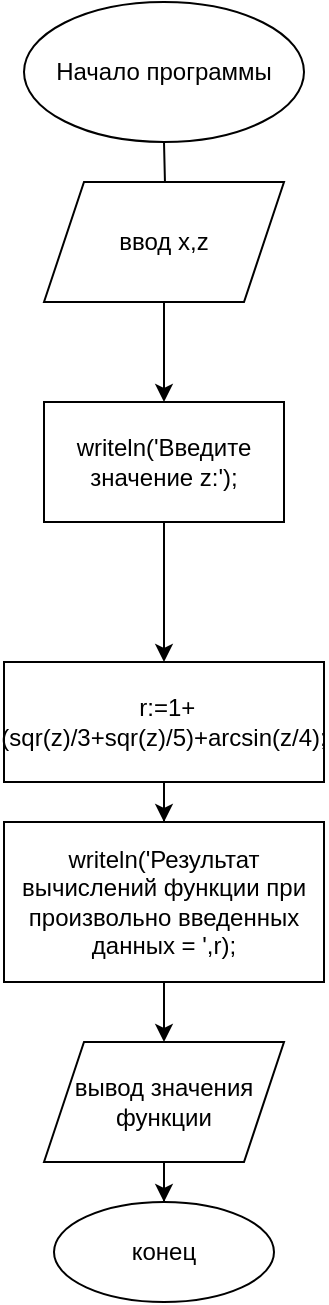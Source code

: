 <mxfile version="21.6.8" type="device">
  <diagram name="Страница — 1" id="4t-SJwL5McRlCFzantra">
    <mxGraphModel dx="983" dy="820" grid="1" gridSize="10" guides="1" tooltips="1" connect="1" arrows="1" fold="1" page="1" pageScale="1" pageWidth="827" pageHeight="1169" math="0" shadow="0">
      <root>
        <mxCell id="0" />
        <mxCell id="1" parent="0" />
        <mxCell id="iJofAyuOvvxYCgKNpQL2-3" value="" style="edgeStyle=orthogonalEdgeStyle;rounded=0;orthogonalLoop=1;jettySize=auto;html=1;" parent="1" target="iJofAyuOvvxYCgKNpQL2-2" edge="1">
          <mxGeometry relative="1" as="geometry">
            <mxPoint x="270" y="100" as="sourcePoint" />
          </mxGeometry>
        </mxCell>
        <mxCell id="DbkxUpFc9EmO3w75Wc3p-1" style="edgeStyle=orthogonalEdgeStyle;rounded=0;orthogonalLoop=1;jettySize=auto;html=1;exitX=0.5;exitY=1;exitDx=0;exitDy=0;entryX=0.5;entryY=0;entryDx=0;entryDy=0;" parent="1" source="iJofAyuOvvxYCgKNpQL2-2" target="iJofAyuOvvxYCgKNpQL2-6" edge="1">
          <mxGeometry relative="1" as="geometry" />
        </mxCell>
        <mxCell id="iJofAyuOvvxYCgKNpQL2-2" value="ввод x,z" style="shape=parallelogram;perimeter=parallelogramPerimeter;whiteSpace=wrap;html=1;fixedSize=1;" parent="1" vertex="1">
          <mxGeometry x="210" y="120" width="120" height="60" as="geometry" />
        </mxCell>
        <mxCell id="iJofAyuOvvxYCgKNpQL2-10" value="" style="edgeStyle=orthogonalEdgeStyle;rounded=0;orthogonalLoop=1;jettySize=auto;html=1;" parent="1" source="iJofAyuOvvxYCgKNpQL2-6" target="iJofAyuOvvxYCgKNpQL2-9" edge="1">
          <mxGeometry relative="1" as="geometry" />
        </mxCell>
        <mxCell id="iJofAyuOvvxYCgKNpQL2-6" value="writeln(&#39;Введите значение z:&#39;);" style="whiteSpace=wrap;html=1;" parent="1" vertex="1">
          <mxGeometry x="210" y="230" width="120" height="60" as="geometry" />
        </mxCell>
        <mxCell id="iJofAyuOvvxYCgKNpQL2-12" value="" style="edgeStyle=orthogonalEdgeStyle;rounded=0;orthogonalLoop=1;jettySize=auto;html=1;" parent="1" source="iJofAyuOvvxYCgKNpQL2-9" target="iJofAyuOvvxYCgKNpQL2-11" edge="1">
          <mxGeometry relative="1" as="geometry" />
        </mxCell>
        <mxCell id="iJofAyuOvvxYCgKNpQL2-9" value="&amp;nbsp;r:=1+(sqr(z)/3+sqr(z)/5)+arcsin(z/4);" style="whiteSpace=wrap;html=1;" parent="1" vertex="1">
          <mxGeometry x="190" y="360" width="160" height="60" as="geometry" />
        </mxCell>
        <mxCell id="iJofAyuOvvxYCgKNpQL2-15" value="" style="edgeStyle=orthogonalEdgeStyle;rounded=0;orthogonalLoop=1;jettySize=auto;html=1;" parent="1" source="iJofAyuOvvxYCgKNpQL2-11" target="iJofAyuOvvxYCgKNpQL2-13" edge="1">
          <mxGeometry relative="1" as="geometry" />
        </mxCell>
        <mxCell id="iJofAyuOvvxYCgKNpQL2-11" value="writeln(&#39;Результат вычислений функции при произвольно введенных данных = &#39;,r);" style="whiteSpace=wrap;html=1;" parent="1" vertex="1">
          <mxGeometry x="190" y="440" width="160" height="80" as="geometry" />
        </mxCell>
        <mxCell id="iJofAyuOvvxYCgKNpQL2-17" value="" style="edgeStyle=orthogonalEdgeStyle;rounded=0;orthogonalLoop=1;jettySize=auto;html=1;" parent="1" source="iJofAyuOvvxYCgKNpQL2-13" target="iJofAyuOvvxYCgKNpQL2-16" edge="1">
          <mxGeometry relative="1" as="geometry" />
        </mxCell>
        <mxCell id="iJofAyuOvvxYCgKNpQL2-13" value="вывод значения функции" style="shape=parallelogram;perimeter=parallelogramPerimeter;whiteSpace=wrap;html=1;fixedSize=1;" parent="1" vertex="1">
          <mxGeometry x="210" y="550" width="120" height="60" as="geometry" />
        </mxCell>
        <mxCell id="iJofAyuOvvxYCgKNpQL2-16" value="конец" style="ellipse;whiteSpace=wrap;html=1;" parent="1" vertex="1">
          <mxGeometry x="215" y="630" width="110" height="50" as="geometry" />
        </mxCell>
        <mxCell id="wmF-ZNAjaPbUTRF3VOxq-1" value="Начало программы" style="ellipse;whiteSpace=wrap;html=1;" vertex="1" parent="1">
          <mxGeometry x="200" y="30" width="140" height="70" as="geometry" />
        </mxCell>
      </root>
    </mxGraphModel>
  </diagram>
</mxfile>
